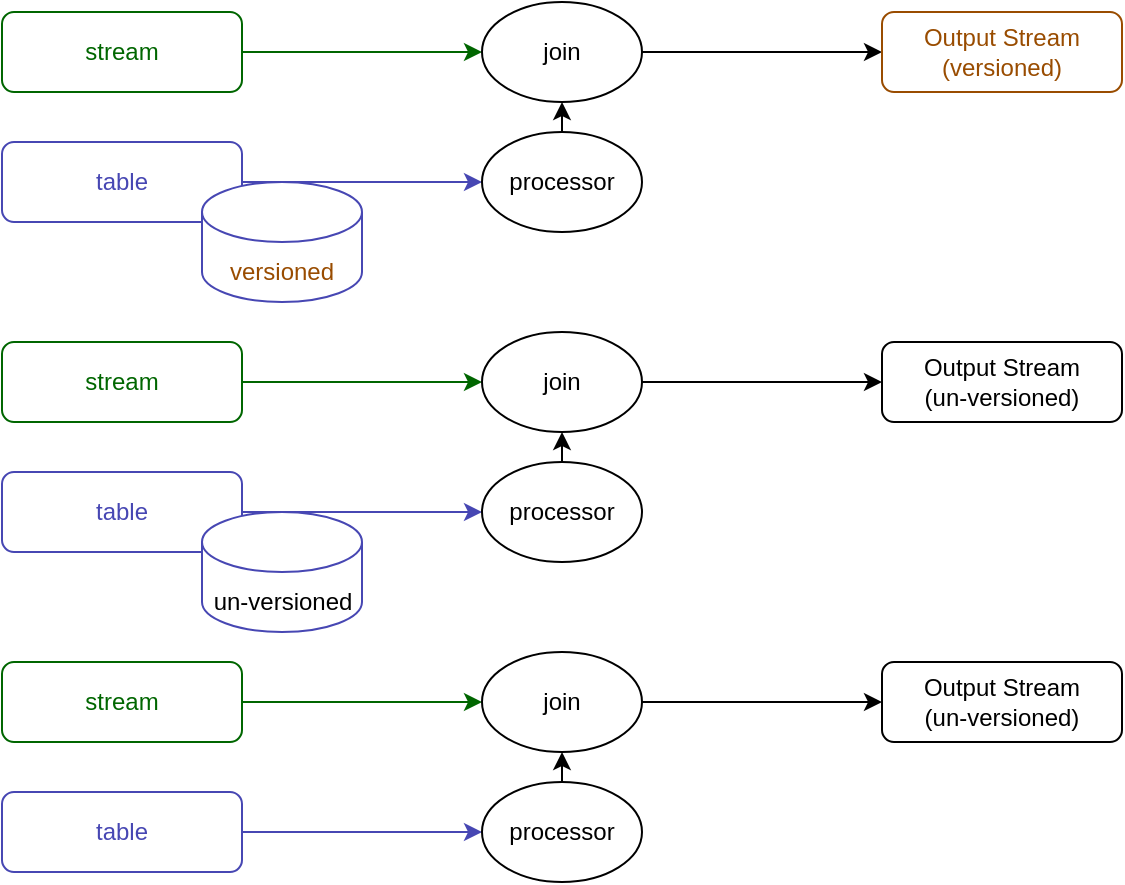 <mxfile version="24.7.8">
  <diagram name="페이지-1" id="V4AV_RmFJt2NX07-JDYr">
    <mxGraphModel dx="552" dy="1049" grid="1" gridSize="10" guides="1" tooltips="1" connect="1" arrows="1" fold="1" page="1" pageScale="1" pageWidth="1169" pageHeight="827" math="0" shadow="0">
      <root>
        <mxCell id="0" />
        <mxCell id="1" parent="0" />
        <mxCell id="9iJV0XE2zEEoffiEE522-6" style="edgeStyle=orthogonalEdgeStyle;rounded=0;orthogonalLoop=1;jettySize=auto;html=1;entryX=0;entryY=0.5;entryDx=0;entryDy=0;strokeColor=#006600;" parent="1" source="9iJV0XE2zEEoffiEE522-1" target="9iJV0XE2zEEoffiEE522-2" edge="1">
          <mxGeometry relative="1" as="geometry" />
        </mxCell>
        <mxCell id="9iJV0XE2zEEoffiEE522-1" value="&lt;div&gt;&lt;font&gt;stream&lt;/font&gt;&lt;/div&gt;" style="rounded=1;whiteSpace=wrap;html=1;strokeColor=#006600;fontColor=#006600;" parent="1" vertex="1">
          <mxGeometry x="80" y="160" width="120" height="40" as="geometry" />
        </mxCell>
        <mxCell id="9iJV0XE2zEEoffiEE522-7" style="edgeStyle=orthogonalEdgeStyle;rounded=0;orthogonalLoop=1;jettySize=auto;html=1;entryX=0;entryY=0.5;entryDx=0;entryDy=0;strokeColor=#000000;" parent="1" source="9iJV0XE2zEEoffiEE522-2" target="9iJV0XE2zEEoffiEE522-3" edge="1">
          <mxGeometry relative="1" as="geometry" />
        </mxCell>
        <mxCell id="9iJV0XE2zEEoffiEE522-2" value="join" style="ellipse;whiteSpace=wrap;html=1;strokeColor=#000000;" parent="1" vertex="1">
          <mxGeometry x="320" y="155" width="80" height="50" as="geometry" />
        </mxCell>
        <mxCell id="9iJV0XE2zEEoffiEE522-3" value="&lt;font color=&quot;#994c00&quot;&gt;Output Stream&lt;/font&gt;&lt;div&gt;&lt;font color=&quot;#994c00&quot;&gt;(versioned)&lt;/font&gt;&lt;/div&gt;" style="rounded=1;whiteSpace=wrap;html=1;strokeColor=#994C00;" parent="1" vertex="1">
          <mxGeometry x="520" y="160" width="120" height="40" as="geometry" />
        </mxCell>
        <mxCell id="-941ZL6t93uc5syi7psa-3" style="edgeStyle=orthogonalEdgeStyle;rounded=0;orthogonalLoop=1;jettySize=auto;html=1;entryX=0;entryY=0.5;entryDx=0;entryDy=0;strokeColor=#4747B3;" parent="1" source="mLQIbyA-VbelrVUgXXlT-1" target="-941ZL6t93uc5syi7psa-1" edge="1">
          <mxGeometry relative="1" as="geometry" />
        </mxCell>
        <mxCell id="mLQIbyA-VbelrVUgXXlT-1" value="&lt;div&gt;&lt;font color=&quot;#4747b3&quot;&gt;table&lt;/font&gt;&lt;/div&gt;" style="rounded=1;whiteSpace=wrap;html=1;strokeColor=#4747B3;fontColor=#006600;" parent="1" vertex="1">
          <mxGeometry x="80" y="225" width="120" height="40" as="geometry" />
        </mxCell>
        <mxCell id="mLQIbyA-VbelrVUgXXlT-2" value="" style="shape=cylinder3;whiteSpace=wrap;html=1;boundedLbl=1;backgroundOutline=1;size=15;strokeColor=#4747B3;" parent="1" vertex="1">
          <mxGeometry x="180" y="245" width="80" height="60" as="geometry" />
        </mxCell>
        <mxCell id="mLQIbyA-VbelrVUgXXlT-3" value="versioned" style="text;html=1;align=center;verticalAlign=middle;whiteSpace=wrap;rounded=0;fontColor=#994C00;" parent="1" vertex="1">
          <mxGeometry x="190" y="275" width="60" height="30" as="geometry" />
        </mxCell>
        <mxCell id="-941ZL6t93uc5syi7psa-1" value="processor" style="ellipse;whiteSpace=wrap;html=1;strokeColor=#000000;" parent="1" vertex="1">
          <mxGeometry x="320" y="220" width="80" height="50" as="geometry" />
        </mxCell>
        <mxCell id="-941ZL6t93uc5syi7psa-7" value="" style="endArrow=classic;html=1;rounded=0;entryX=0.5;entryY=1;entryDx=0;entryDy=0;exitX=0.5;exitY=0;exitDx=0;exitDy=0;" parent="1" source="-941ZL6t93uc5syi7psa-1" target="9iJV0XE2zEEoffiEE522-2" edge="1">
          <mxGeometry width="50" height="50" relative="1" as="geometry">
            <mxPoint x="335" y="250" as="sourcePoint" />
            <mxPoint x="385" y="200" as="targetPoint" />
          </mxGeometry>
        </mxCell>
        <mxCell id="-941ZL6t93uc5syi7psa-8" style="edgeStyle=orthogonalEdgeStyle;rounded=0;orthogonalLoop=1;jettySize=auto;html=1;entryX=0;entryY=0.5;entryDx=0;entryDy=0;strokeColor=#006600;" parent="1" source="-941ZL6t93uc5syi7psa-9" target="-941ZL6t93uc5syi7psa-11" edge="1">
          <mxGeometry relative="1" as="geometry" />
        </mxCell>
        <mxCell id="-941ZL6t93uc5syi7psa-9" value="&lt;div&gt;&lt;font&gt;stream&lt;/font&gt;&lt;/div&gt;" style="rounded=1;whiteSpace=wrap;html=1;strokeColor=#006600;fontColor=#006600;" parent="1" vertex="1">
          <mxGeometry x="80" y="325" width="120" height="40" as="geometry" />
        </mxCell>
        <mxCell id="-941ZL6t93uc5syi7psa-10" style="edgeStyle=orthogonalEdgeStyle;rounded=0;orthogonalLoop=1;jettySize=auto;html=1;entryX=0;entryY=0.5;entryDx=0;entryDy=0;strokeColor=#000000;" parent="1" source="-941ZL6t93uc5syi7psa-11" target="-941ZL6t93uc5syi7psa-12" edge="1">
          <mxGeometry relative="1" as="geometry" />
        </mxCell>
        <mxCell id="-941ZL6t93uc5syi7psa-11" value="join" style="ellipse;whiteSpace=wrap;html=1;strokeColor=#000000;" parent="1" vertex="1">
          <mxGeometry x="320" y="320" width="80" height="50" as="geometry" />
        </mxCell>
        <mxCell id="-941ZL6t93uc5syi7psa-12" value="Output Stream&lt;div&gt;(un-versioned)&lt;/div&gt;" style="rounded=1;whiteSpace=wrap;html=1;strokeColor=#000000;" parent="1" vertex="1">
          <mxGeometry x="520" y="325" width="120" height="40" as="geometry" />
        </mxCell>
        <mxCell id="-941ZL6t93uc5syi7psa-13" style="edgeStyle=orthogonalEdgeStyle;rounded=0;orthogonalLoop=1;jettySize=auto;html=1;entryX=0;entryY=0.5;entryDx=0;entryDy=0;strokeColor=#4747B3;" parent="1" source="-941ZL6t93uc5syi7psa-14" target="-941ZL6t93uc5syi7psa-17" edge="1">
          <mxGeometry relative="1" as="geometry" />
        </mxCell>
        <mxCell id="-941ZL6t93uc5syi7psa-14" value="&lt;div&gt;&lt;font color=&quot;#4747b3&quot;&gt;table&lt;/font&gt;&lt;/div&gt;" style="rounded=1;whiteSpace=wrap;html=1;strokeColor=#4747B3;fontColor=#006600;" parent="1" vertex="1">
          <mxGeometry x="80" y="390" width="120" height="40" as="geometry" />
        </mxCell>
        <mxCell id="-941ZL6t93uc5syi7psa-15" value="" style="shape=cylinder3;whiteSpace=wrap;html=1;boundedLbl=1;backgroundOutline=1;size=15;strokeColor=#4747B3;" parent="1" vertex="1">
          <mxGeometry x="180" y="410" width="80" height="60" as="geometry" />
        </mxCell>
        <mxCell id="-941ZL6t93uc5syi7psa-16" value="&lt;font color=&quot;#000000&quot;&gt;un-versioned&lt;/font&gt;" style="text;html=1;align=center;verticalAlign=middle;whiteSpace=wrap;rounded=0;fontColor=#994C00;" parent="1" vertex="1">
          <mxGeometry x="182.5" y="440" width="75" height="30" as="geometry" />
        </mxCell>
        <mxCell id="-941ZL6t93uc5syi7psa-17" value="processor" style="ellipse;whiteSpace=wrap;html=1;strokeColor=#000000;" parent="1" vertex="1">
          <mxGeometry x="320" y="385" width="80" height="50" as="geometry" />
        </mxCell>
        <mxCell id="-941ZL6t93uc5syi7psa-18" value="" style="endArrow=classic;html=1;rounded=0;entryX=0.5;entryY=1;entryDx=0;entryDy=0;exitX=0.5;exitY=0;exitDx=0;exitDy=0;" parent="1" source="-941ZL6t93uc5syi7psa-17" target="-941ZL6t93uc5syi7psa-11" edge="1">
          <mxGeometry width="50" height="50" relative="1" as="geometry">
            <mxPoint x="335" y="415" as="sourcePoint" />
            <mxPoint x="385" y="365" as="targetPoint" />
          </mxGeometry>
        </mxCell>
        <mxCell id="-941ZL6t93uc5syi7psa-20" style="edgeStyle=orthogonalEdgeStyle;rounded=0;orthogonalLoop=1;jettySize=auto;html=1;entryX=0;entryY=0.5;entryDx=0;entryDy=0;strokeColor=#006600;" parent="1" source="-941ZL6t93uc5syi7psa-21" target="-941ZL6t93uc5syi7psa-23" edge="1">
          <mxGeometry relative="1" as="geometry" />
        </mxCell>
        <mxCell id="-941ZL6t93uc5syi7psa-21" value="&lt;div&gt;&lt;font&gt;stream&lt;/font&gt;&lt;/div&gt;" style="rounded=1;whiteSpace=wrap;html=1;strokeColor=#006600;fontColor=#006600;" parent="1" vertex="1">
          <mxGeometry x="80" y="485" width="120" height="40" as="geometry" />
        </mxCell>
        <mxCell id="-941ZL6t93uc5syi7psa-22" style="edgeStyle=orthogonalEdgeStyle;rounded=0;orthogonalLoop=1;jettySize=auto;html=1;entryX=0;entryY=0.5;entryDx=0;entryDy=0;strokeColor=#000000;" parent="1" source="-941ZL6t93uc5syi7psa-23" target="-941ZL6t93uc5syi7psa-24" edge="1">
          <mxGeometry relative="1" as="geometry" />
        </mxCell>
        <mxCell id="-941ZL6t93uc5syi7psa-23" value="join" style="ellipse;whiteSpace=wrap;html=1;strokeColor=#000000;" parent="1" vertex="1">
          <mxGeometry x="320" y="480" width="80" height="50" as="geometry" />
        </mxCell>
        <mxCell id="-941ZL6t93uc5syi7psa-24" value="Output Stream&lt;div&gt;(un-versioned)&lt;/div&gt;" style="rounded=1;whiteSpace=wrap;html=1;strokeColor=#000000;" parent="1" vertex="1">
          <mxGeometry x="520" y="485" width="120" height="40" as="geometry" />
        </mxCell>
        <mxCell id="-941ZL6t93uc5syi7psa-25" style="edgeStyle=orthogonalEdgeStyle;rounded=0;orthogonalLoop=1;jettySize=auto;html=1;entryX=0;entryY=0.5;entryDx=0;entryDy=0;strokeColor=#4747B3;" parent="1" source="-941ZL6t93uc5syi7psa-26" target="-941ZL6t93uc5syi7psa-29" edge="1">
          <mxGeometry relative="1" as="geometry" />
        </mxCell>
        <mxCell id="-941ZL6t93uc5syi7psa-26" value="&lt;div&gt;&lt;font color=&quot;#4747b3&quot;&gt;table&lt;/font&gt;&lt;/div&gt;" style="rounded=1;whiteSpace=wrap;html=1;strokeColor=#4747B3;fontColor=#006600;" parent="1" vertex="1">
          <mxGeometry x="80" y="550" width="120" height="40" as="geometry" />
        </mxCell>
        <mxCell id="-941ZL6t93uc5syi7psa-29" value="processor" style="ellipse;whiteSpace=wrap;html=1;strokeColor=#000000;" parent="1" vertex="1">
          <mxGeometry x="320" y="545" width="80" height="50" as="geometry" />
        </mxCell>
        <mxCell id="-941ZL6t93uc5syi7psa-30" value="" style="endArrow=classic;html=1;rounded=0;entryX=0.5;entryY=1;entryDx=0;entryDy=0;exitX=0.5;exitY=0;exitDx=0;exitDy=0;" parent="1" source="-941ZL6t93uc5syi7psa-29" target="-941ZL6t93uc5syi7psa-23" edge="1">
          <mxGeometry width="50" height="50" relative="1" as="geometry">
            <mxPoint x="335" y="575" as="sourcePoint" />
            <mxPoint x="385" y="525" as="targetPoint" />
          </mxGeometry>
        </mxCell>
      </root>
    </mxGraphModel>
  </diagram>
</mxfile>

